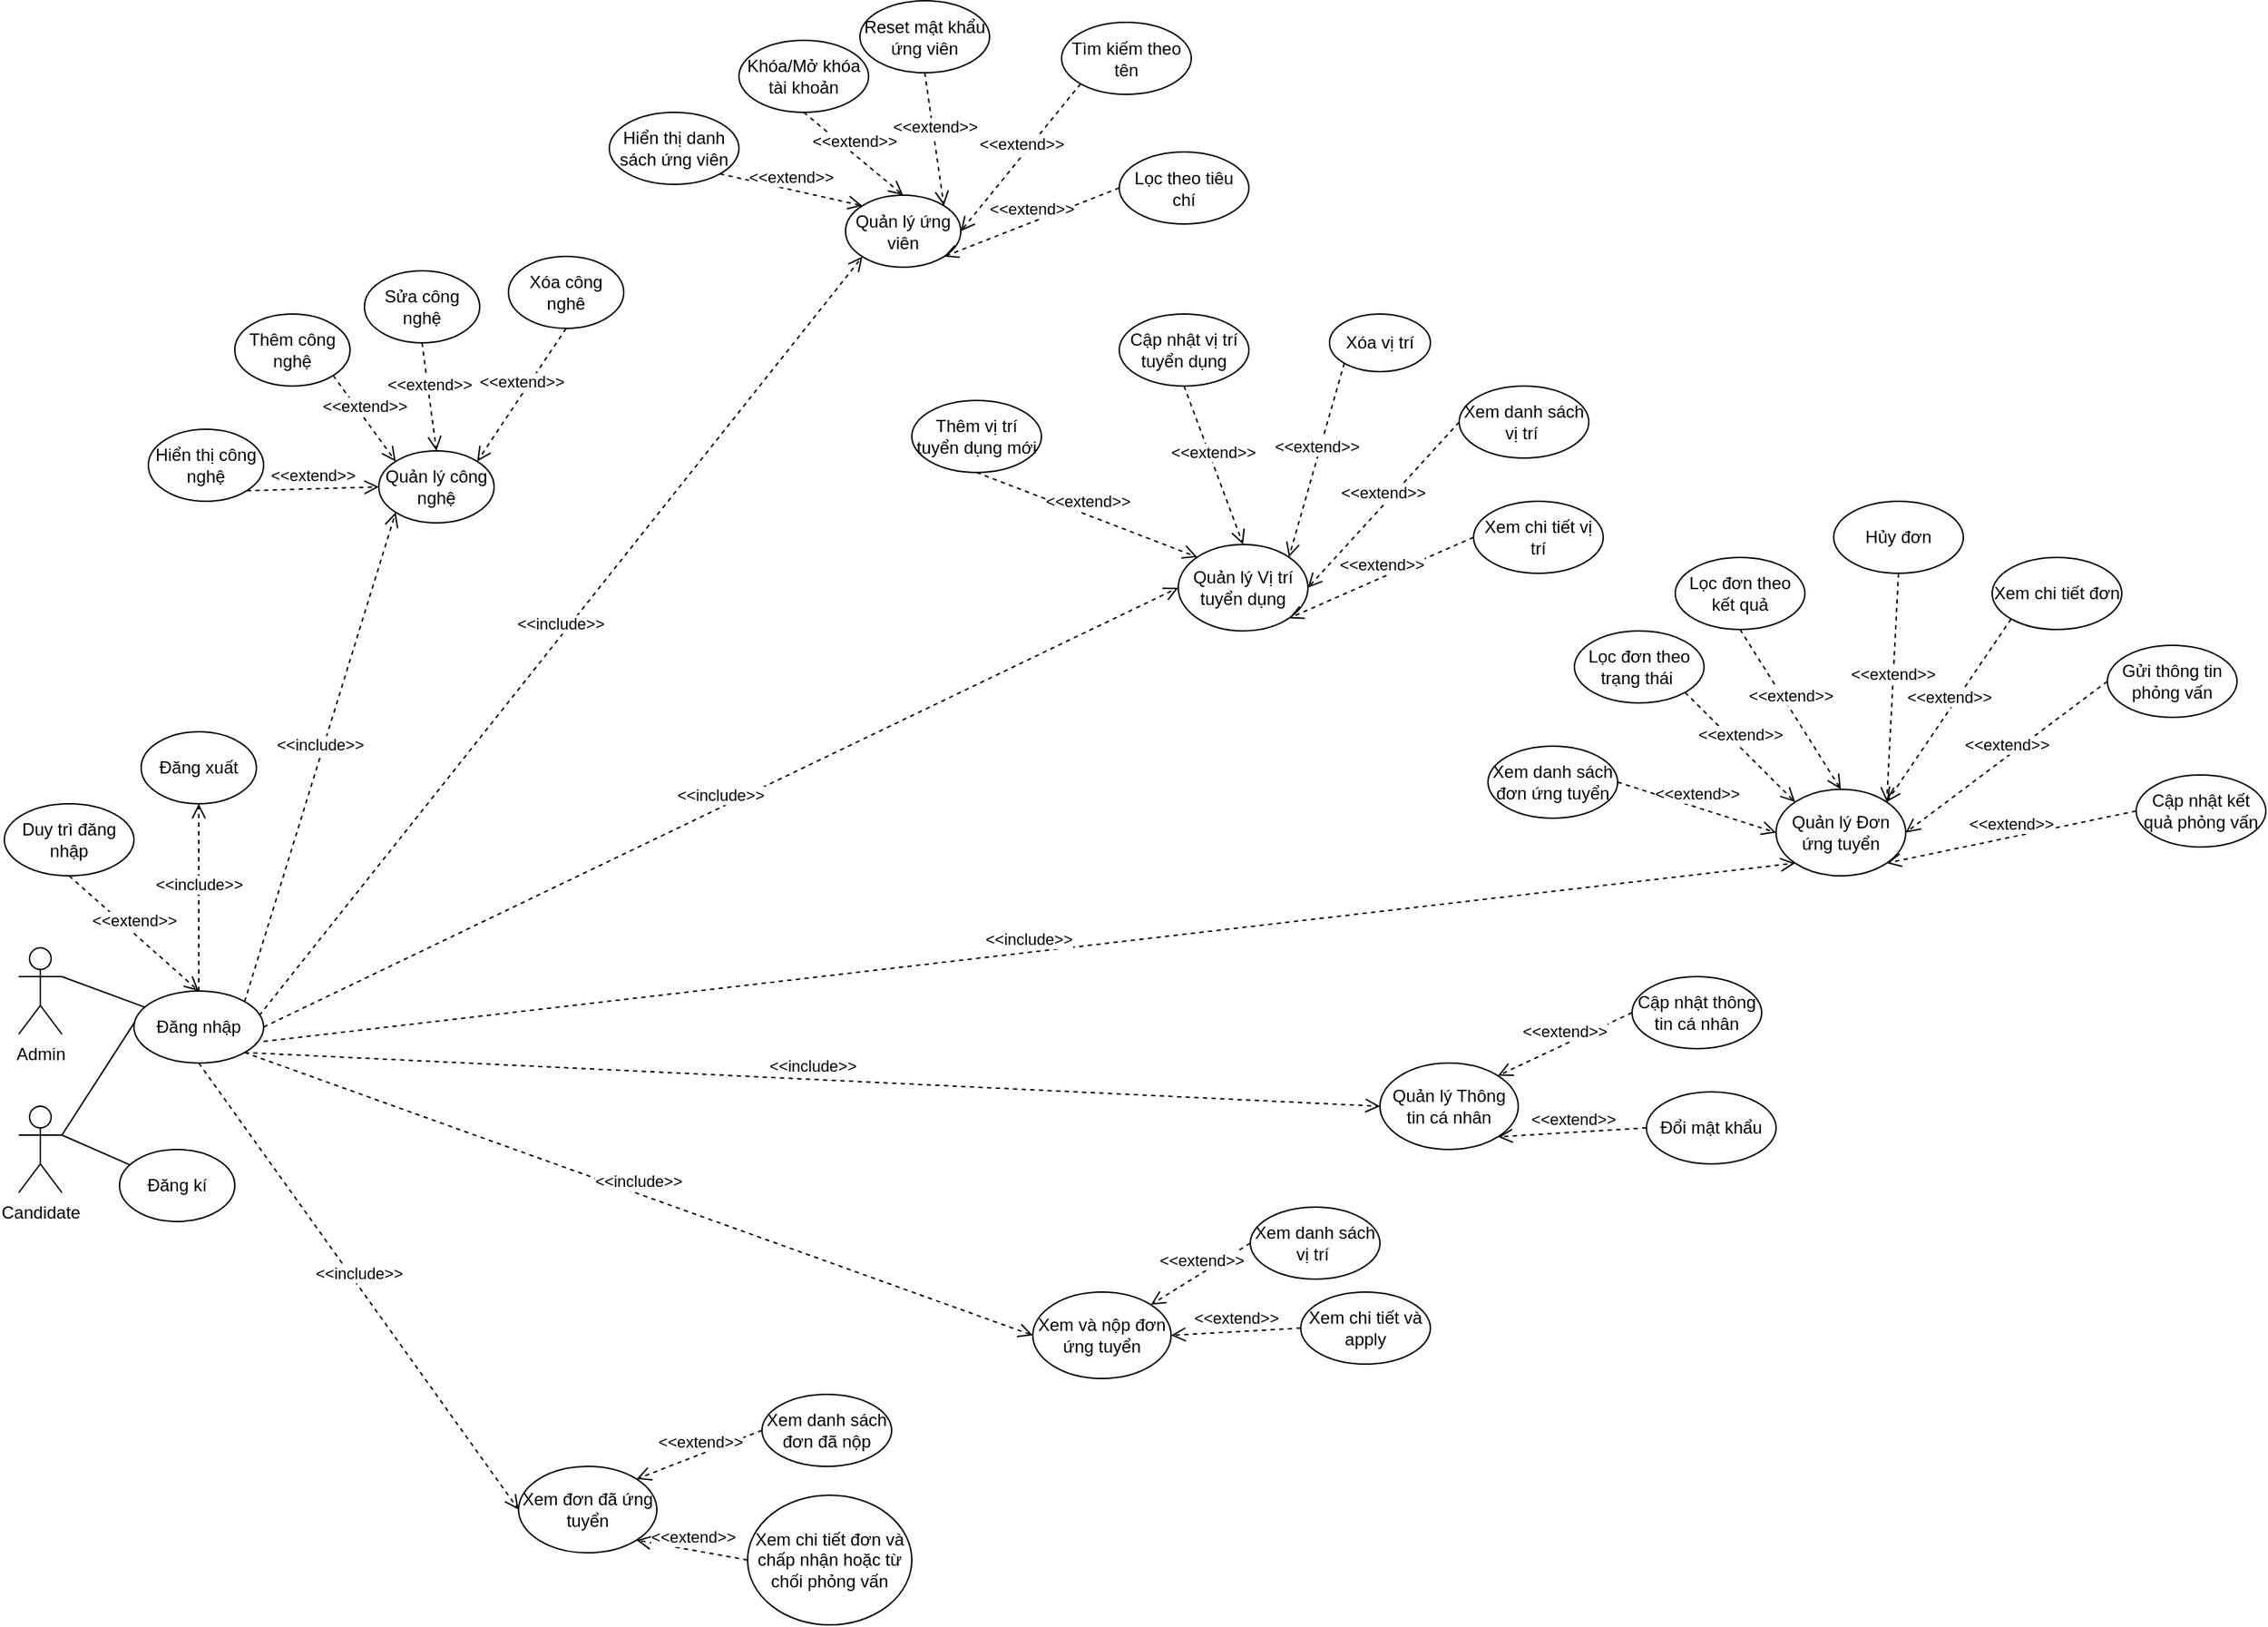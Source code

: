 <mxfile version="26.1.3">
  <diagram name="Trang-1" id="xoBBmRPmRg8Iq7ulRYkd">
    <mxGraphModel dx="1858" dy="1205" grid="1" gridSize="10" guides="1" tooltips="1" connect="1" arrows="1" fold="1" page="1" pageScale="1" pageWidth="827" pageHeight="1169" math="0" shadow="0">
      <root>
        <mxCell id="0" />
        <mxCell id="1" parent="0" />
        <mxCell id="Ujcci6CN5NVB6QOW8ZXc-1" value="Admin&lt;div&gt;&lt;br&gt;&lt;/div&gt;" style="shape=umlActor;verticalLabelPosition=bottom;verticalAlign=top;html=1;outlineConnect=0;" vertex="1" parent="1">
          <mxGeometry x="30" y="890" width="30" height="60" as="geometry" />
        </mxCell>
        <mxCell id="Ujcci6CN5NVB6QOW8ZXc-2" value="&lt;div&gt;Candidate&lt;/div&gt;" style="shape=umlActor;verticalLabelPosition=bottom;verticalAlign=top;html=1;outlineConnect=0;" vertex="1" parent="1">
          <mxGeometry x="30" y="1000" width="30" height="60" as="geometry" />
        </mxCell>
        <mxCell id="Ujcci6CN5NVB6QOW8ZXc-3" value="" style="endArrow=none;html=1;rounded=0;exitX=1;exitY=0.333;exitDx=0;exitDy=0;exitPerimeter=0;" edge="1" parent="1" source="Ujcci6CN5NVB6QOW8ZXc-2" target="Ujcci6CN5NVB6QOW8ZXc-4">
          <mxGeometry width="50" height="50" relative="1" as="geometry">
            <mxPoint x="170" y="1070" as="sourcePoint" />
            <mxPoint x="110" y="1060" as="targetPoint" />
          </mxGeometry>
        </mxCell>
        <mxCell id="Ujcci6CN5NVB6QOW8ZXc-4" value="Đăng kí" style="ellipse;whiteSpace=wrap;html=1;" vertex="1" parent="1">
          <mxGeometry x="100" y="1030" width="80" height="50" as="geometry" />
        </mxCell>
        <mxCell id="Ujcci6CN5NVB6QOW8ZXc-5" value="" style="endArrow=none;html=1;rounded=0;exitX=1;exitY=0.333;exitDx=0;exitDy=0;exitPerimeter=0;entryX=0.011;entryY=0.416;entryDx=0;entryDy=0;entryPerimeter=0;" edge="1" parent="1" source="Ujcci6CN5NVB6QOW8ZXc-2" target="Ujcci6CN5NVB6QOW8ZXc-7">
          <mxGeometry width="50" height="50" relative="1" as="geometry">
            <mxPoint x="100" y="1010" as="sourcePoint" />
            <mxPoint x="130" y="950" as="targetPoint" />
          </mxGeometry>
        </mxCell>
        <mxCell id="Ujcci6CN5NVB6QOW8ZXc-6" value="" style="endArrow=none;html=1;rounded=0;exitX=1;exitY=0.333;exitDx=0;exitDy=0;exitPerimeter=0;" edge="1" parent="1" source="Ujcci6CN5NVB6QOW8ZXc-1" target="Ujcci6CN5NVB6QOW8ZXc-7">
          <mxGeometry width="50" height="50" relative="1" as="geometry">
            <mxPoint x="70" y="900" as="sourcePoint" />
            <mxPoint x="130" y="950" as="targetPoint" />
          </mxGeometry>
        </mxCell>
        <mxCell id="Ujcci6CN5NVB6QOW8ZXc-7" value="Đăng nhập" style="ellipse;whiteSpace=wrap;html=1;" vertex="1" parent="1">
          <mxGeometry x="110" y="920" width="90" height="50" as="geometry" />
        </mxCell>
        <mxCell id="Ujcci6CN5NVB6QOW8ZXc-8" value="&amp;lt;&amp;lt;extend&amp;gt;&amp;gt;" style="html=1;verticalAlign=bottom;endArrow=open;dashed=1;endSize=8;curved=0;rounded=0;exitX=0.5;exitY=1;exitDx=0;exitDy=0;entryX=0.5;entryY=0;entryDx=0;entryDy=0;" edge="1" parent="1" source="Ujcci6CN5NVB6QOW8ZXc-9" target="Ujcci6CN5NVB6QOW8ZXc-7">
          <mxGeometry relative="1" as="geometry">
            <mxPoint x="150" y="900" as="sourcePoint" />
            <mxPoint x="155" y="810" as="targetPoint" />
          </mxGeometry>
        </mxCell>
        <mxCell id="Ujcci6CN5NVB6QOW8ZXc-9" value="Duy trì đăng nhập" style="ellipse;whiteSpace=wrap;html=1;" vertex="1" parent="1">
          <mxGeometry x="20" y="790" width="90" height="50" as="geometry" />
        </mxCell>
        <mxCell id="Ujcci6CN5NVB6QOW8ZXc-10" value="&amp;lt;&amp;lt;include&amp;gt;&amp;gt;" style="html=1;verticalAlign=bottom;endArrow=open;dashed=1;endSize=8;curved=0;rounded=0;exitX=0.5;exitY=0;exitDx=0;exitDy=0;entryX=0.5;entryY=1;entryDx=0;entryDy=0;" edge="1" parent="1" source="Ujcci6CN5NVB6QOW8ZXc-7" target="Ujcci6CN5NVB6QOW8ZXc-11">
          <mxGeometry relative="1" as="geometry">
            <mxPoint x="160" y="820" as="sourcePoint" />
            <mxPoint x="155" y="800" as="targetPoint" />
          </mxGeometry>
        </mxCell>
        <mxCell id="Ujcci6CN5NVB6QOW8ZXc-11" value="Đăng xuất" style="ellipse;whiteSpace=wrap;html=1;" vertex="1" parent="1">
          <mxGeometry x="115" y="740" width="80" height="50" as="geometry" />
        </mxCell>
        <mxCell id="Ujcci6CN5NVB6QOW8ZXc-13" value="&amp;lt;&amp;lt;include&amp;gt;&amp;gt;" style="html=1;verticalAlign=bottom;endArrow=open;dashed=1;endSize=8;curved=0;rounded=0;exitX=1;exitY=0;exitDx=0;exitDy=0;entryX=0;entryY=1;entryDx=0;entryDy=0;" edge="1" parent="1" source="Ujcci6CN5NVB6QOW8ZXc-7" target="Ujcci6CN5NVB6QOW8ZXc-14">
          <mxGeometry relative="1" as="geometry">
            <mxPoint x="290" y="920" as="sourcePoint" />
            <mxPoint x="380" y="720" as="targetPoint" />
          </mxGeometry>
        </mxCell>
        <mxCell id="Ujcci6CN5NVB6QOW8ZXc-14" value="Quản lý công nghệ" style="ellipse;whiteSpace=wrap;html=1;" vertex="1" parent="1">
          <mxGeometry x="280" y="545" width="80" height="50" as="geometry" />
        </mxCell>
        <mxCell id="Ujcci6CN5NVB6QOW8ZXc-16" value="Thêm công nghệ" style="ellipse;whiteSpace=wrap;html=1;" vertex="1" parent="1">
          <mxGeometry x="180" y="450" width="80" height="50" as="geometry" />
        </mxCell>
        <mxCell id="Ujcci6CN5NVB6QOW8ZXc-17" value="Hiển thị công nghệ" style="ellipse;whiteSpace=wrap;html=1;" vertex="1" parent="1">
          <mxGeometry x="120" y="530" width="80" height="50" as="geometry" />
        </mxCell>
        <mxCell id="Ujcci6CN5NVB6QOW8ZXc-18" value="Sửa công nghệ" style="ellipse;whiteSpace=wrap;html=1;" vertex="1" parent="1">
          <mxGeometry x="270" y="420" width="80" height="50" as="geometry" />
        </mxCell>
        <mxCell id="Ujcci6CN5NVB6QOW8ZXc-19" value="Xóa công nghê" style="ellipse;whiteSpace=wrap;html=1;" vertex="1" parent="1">
          <mxGeometry x="370" y="410" width="80" height="50" as="geometry" />
        </mxCell>
        <mxCell id="Ujcci6CN5NVB6QOW8ZXc-20" value="&amp;lt;&amp;lt;extend&amp;gt;&amp;gt;" style="html=1;verticalAlign=bottom;endArrow=open;dashed=1;endSize=8;curved=0;rounded=0;exitX=1;exitY=1;exitDx=0;exitDy=0;entryX=0;entryY=0.5;entryDx=0;entryDy=0;" edge="1" parent="1" source="Ujcci6CN5NVB6QOW8ZXc-17" target="Ujcci6CN5NVB6QOW8ZXc-14">
          <mxGeometry relative="1" as="geometry">
            <mxPoint x="480" y="595" as="sourcePoint" />
            <mxPoint x="570" y="675" as="targetPoint" />
          </mxGeometry>
        </mxCell>
        <mxCell id="Ujcci6CN5NVB6QOW8ZXc-24" value="&amp;lt;&amp;lt;extend&amp;gt;&amp;gt;" style="html=1;verticalAlign=bottom;endArrow=open;dashed=1;endSize=8;curved=0;rounded=0;entryX=0;entryY=0;entryDx=0;entryDy=0;exitX=1;exitY=1;exitDx=0;exitDy=0;" edge="1" parent="1" source="Ujcci6CN5NVB6QOW8ZXc-16" target="Ujcci6CN5NVB6QOW8ZXc-14">
          <mxGeometry relative="1" as="geometry">
            <mxPoint x="260" y="640" as="sourcePoint" />
            <mxPoint x="392" y="657" as="targetPoint" />
          </mxGeometry>
        </mxCell>
        <mxCell id="Ujcci6CN5NVB6QOW8ZXc-25" value="&amp;lt;&amp;lt;extend&amp;gt;&amp;gt;" style="html=1;verticalAlign=bottom;endArrow=open;dashed=1;endSize=8;curved=0;rounded=0;exitX=0.5;exitY=1;exitDx=0;exitDy=0;entryX=0.5;entryY=0;entryDx=0;entryDy=0;" edge="1" parent="1" source="Ujcci6CN5NVB6QOW8ZXc-18" target="Ujcci6CN5NVB6QOW8ZXc-14">
          <mxGeometry relative="1" as="geometry">
            <mxPoint x="298" y="513" as="sourcePoint" />
            <mxPoint x="380" y="580" as="targetPoint" />
          </mxGeometry>
        </mxCell>
        <mxCell id="Ujcci6CN5NVB6QOW8ZXc-26" value="&amp;lt;&amp;lt;extend&amp;gt;&amp;gt;" style="html=1;verticalAlign=bottom;endArrow=open;dashed=1;endSize=8;curved=0;rounded=0;entryX=1;entryY=0;entryDx=0;entryDy=0;exitX=0.5;exitY=1;exitDx=0;exitDy=0;" edge="1" parent="1" source="Ujcci6CN5NVB6QOW8ZXc-19" target="Ujcci6CN5NVB6QOW8ZXc-14">
          <mxGeometry relative="1" as="geometry">
            <mxPoint x="308" y="523" as="sourcePoint" />
            <mxPoint x="400" y="630" as="targetPoint" />
          </mxGeometry>
        </mxCell>
        <mxCell id="Ujcci6CN5NVB6QOW8ZXc-27" value="Quản lý ứng viên" style="ellipse;whiteSpace=wrap;html=1;" vertex="1" parent="1">
          <mxGeometry x="604" y="367.5" width="80" height="50" as="geometry" />
        </mxCell>
        <mxCell id="Ujcci6CN5NVB6QOW8ZXc-28" value="&amp;lt;&amp;lt;include&amp;gt;&amp;gt;" style="html=1;verticalAlign=bottom;endArrow=open;dashed=1;endSize=8;curved=0;rounded=0;exitX=1;exitY=0;exitDx=0;exitDy=0;entryX=0;entryY=1;entryDx=0;entryDy=0;" edge="1" parent="1" target="Ujcci6CN5NVB6QOW8ZXc-27">
          <mxGeometry relative="1" as="geometry">
            <mxPoint x="197" y="937" as="sourcePoint" />
            <mxPoint x="392" y="703" as="targetPoint" />
          </mxGeometry>
        </mxCell>
        <mxCell id="Ujcci6CN5NVB6QOW8ZXc-29" value="Hiển thị danh sách ứng viên" style="ellipse;whiteSpace=wrap;html=1;" vertex="1" parent="1">
          <mxGeometry x="440" y="310" width="90" height="50" as="geometry" />
        </mxCell>
        <mxCell id="Ujcci6CN5NVB6QOW8ZXc-30" value="Khóa/Mở khóa tài khoản" style="ellipse;whiteSpace=wrap;html=1;" vertex="1" parent="1">
          <mxGeometry x="530" y="260" width="90" height="50" as="geometry" />
        </mxCell>
        <mxCell id="Ujcci6CN5NVB6QOW8ZXc-31" value="Lọc theo tiêu chí" style="ellipse;whiteSpace=wrap;html=1;" vertex="1" parent="1">
          <mxGeometry x="794" y="337.5" width="90" height="50" as="geometry" />
        </mxCell>
        <mxCell id="Ujcci6CN5NVB6QOW8ZXc-32" value="Reset mật khẩu ứng viên" style="ellipse;whiteSpace=wrap;html=1;" vertex="1" parent="1">
          <mxGeometry x="614" y="232.5" width="90" height="50" as="geometry" />
        </mxCell>
        <mxCell id="Ujcci6CN5NVB6QOW8ZXc-33" value="Tìm kiếm theo tên" style="ellipse;whiteSpace=wrap;html=1;" vertex="1" parent="1">
          <mxGeometry x="754" y="247.5" width="90" height="50" as="geometry" />
        </mxCell>
        <mxCell id="Ujcci6CN5NVB6QOW8ZXc-34" value="&amp;lt;&amp;lt;extend&amp;gt;&amp;gt;" style="html=1;verticalAlign=bottom;endArrow=open;dashed=1;endSize=8;curved=0;rounded=0;entryX=0;entryY=0;entryDx=0;entryDy=0;exitX=1;exitY=1;exitDx=0;exitDy=0;" edge="1" parent="1" source="Ujcci6CN5NVB6QOW8ZXc-29" target="Ujcci6CN5NVB6QOW8ZXc-27">
          <mxGeometry relative="1" as="geometry">
            <mxPoint x="584" y="257.5" as="sourcePoint" />
            <mxPoint x="512" y="364.5" as="targetPoint" />
          </mxGeometry>
        </mxCell>
        <mxCell id="Ujcci6CN5NVB6QOW8ZXc-35" value="&amp;lt;&amp;lt;extend&amp;gt;&amp;gt;" style="html=1;verticalAlign=bottom;endArrow=open;dashed=1;endSize=8;curved=0;rounded=0;entryX=0.5;entryY=0;entryDx=0;entryDy=0;exitX=0.5;exitY=1;exitDx=0;exitDy=0;" edge="1" parent="1" source="Ujcci6CN5NVB6QOW8ZXc-30" target="Ujcci6CN5NVB6QOW8ZXc-27">
          <mxGeometry relative="1" as="geometry">
            <mxPoint x="594" y="267.5" as="sourcePoint" />
            <mxPoint x="522" y="374.5" as="targetPoint" />
          </mxGeometry>
        </mxCell>
        <mxCell id="Ujcci6CN5NVB6QOW8ZXc-36" value="&amp;lt;&amp;lt;extend&amp;gt;&amp;gt;" style="html=1;verticalAlign=bottom;endArrow=open;dashed=1;endSize=8;curved=0;rounded=0;entryX=1;entryY=0;entryDx=0;entryDy=0;exitX=0.5;exitY=1;exitDx=0;exitDy=0;" edge="1" parent="1" source="Ujcci6CN5NVB6QOW8ZXc-32" target="Ujcci6CN5NVB6QOW8ZXc-27">
          <mxGeometry relative="1" as="geometry">
            <mxPoint x="604" y="277.5" as="sourcePoint" />
            <mxPoint x="532" y="384.5" as="targetPoint" />
          </mxGeometry>
        </mxCell>
        <mxCell id="Ujcci6CN5NVB6QOW8ZXc-37" value="&amp;lt;&amp;lt;extend&amp;gt;&amp;gt;" style="html=1;verticalAlign=bottom;endArrow=open;dashed=1;endSize=8;curved=0;rounded=0;entryX=1;entryY=0.5;entryDx=0;entryDy=0;exitX=0;exitY=1;exitDx=0;exitDy=0;" edge="1" parent="1" source="Ujcci6CN5NVB6QOW8ZXc-33" target="Ujcci6CN5NVB6QOW8ZXc-27">
          <mxGeometry relative="1" as="geometry">
            <mxPoint x="614" y="287.5" as="sourcePoint" />
            <mxPoint x="542" y="394.5" as="targetPoint" />
          </mxGeometry>
        </mxCell>
        <mxCell id="Ujcci6CN5NVB6QOW8ZXc-38" value="&amp;lt;&amp;lt;extend&amp;gt;&amp;gt;" style="html=1;verticalAlign=bottom;endArrow=open;dashed=1;endSize=8;curved=0;rounded=0;entryX=1;entryY=1;entryDx=0;entryDy=0;exitX=0;exitY=0.5;exitDx=0;exitDy=0;" edge="1" parent="1" source="Ujcci6CN5NVB6QOW8ZXc-31" target="Ujcci6CN5NVB6QOW8ZXc-27">
          <mxGeometry relative="1" as="geometry">
            <mxPoint x="624" y="297.5" as="sourcePoint" />
            <mxPoint x="552" y="404.5" as="targetPoint" />
          </mxGeometry>
        </mxCell>
        <mxCell id="Ujcci6CN5NVB6QOW8ZXc-39" value="Quản lý Vị trí tuyển dụng" style="ellipse;whiteSpace=wrap;html=1;" vertex="1" parent="1">
          <mxGeometry x="835" y="610" width="90" height="60" as="geometry" />
        </mxCell>
        <mxCell id="Ujcci6CN5NVB6QOW8ZXc-40" value="&amp;lt;&amp;lt;include&amp;gt;&amp;gt;" style="html=1;verticalAlign=bottom;endArrow=open;dashed=1;endSize=8;curved=0;rounded=0;entryX=0;entryY=0.5;entryDx=0;entryDy=0;" edge="1" parent="1" target="Ujcci6CN5NVB6QOW8ZXc-39">
          <mxGeometry relative="1" as="geometry">
            <mxPoint x="200" y="945" as="sourcePoint" />
            <mxPoint x="520" y="825" as="targetPoint" />
          </mxGeometry>
        </mxCell>
        <mxCell id="Ujcci6CN5NVB6QOW8ZXc-41" value="Thêm vị trí tuyển dụng mới" style="ellipse;whiteSpace=wrap;html=1;" vertex="1" parent="1">
          <mxGeometry x="650" y="510" width="90" height="50" as="geometry" />
        </mxCell>
        <mxCell id="Ujcci6CN5NVB6QOW8ZXc-42" value="Cập nhật vị trí tuyển dụng" style="ellipse;whiteSpace=wrap;html=1;" vertex="1" parent="1">
          <mxGeometry x="794" y="450" width="90" height="50" as="geometry" />
        </mxCell>
        <mxCell id="Ujcci6CN5NVB6QOW8ZXc-43" value="Xóa vị trí" style="ellipse;whiteSpace=wrap;html=1;" vertex="1" parent="1">
          <mxGeometry x="940" y="450" width="70" height="40" as="geometry" />
        </mxCell>
        <mxCell id="Ujcci6CN5NVB6QOW8ZXc-44" value="Xem danh sách vị trí&amp;nbsp;" style="ellipse;whiteSpace=wrap;html=1;" vertex="1" parent="1">
          <mxGeometry x="1030" y="500" width="90" height="50" as="geometry" />
        </mxCell>
        <mxCell id="Ujcci6CN5NVB6QOW8ZXc-45" value="Xem chi tiết vị trí" style="ellipse;whiteSpace=wrap;html=1;" vertex="1" parent="1">
          <mxGeometry x="1040" y="580" width="90" height="50" as="geometry" />
        </mxCell>
        <mxCell id="Ujcci6CN5NVB6QOW8ZXc-46" value="&amp;lt;&amp;lt;extend&amp;gt;&amp;gt;" style="html=1;verticalAlign=bottom;endArrow=open;dashed=1;endSize=8;curved=0;rounded=0;entryX=0;entryY=0;entryDx=0;entryDy=0;exitX=0.5;exitY=1;exitDx=0;exitDy=0;" edge="1" parent="1" source="Ujcci6CN5NVB6QOW8ZXc-41" target="Ujcci6CN5NVB6QOW8ZXc-39">
          <mxGeometry relative="1" as="geometry">
            <mxPoint x="805" y="480" as="sourcePoint" />
            <mxPoint x="860" y="540" as="targetPoint" />
          </mxGeometry>
        </mxCell>
        <mxCell id="Ujcci6CN5NVB6QOW8ZXc-47" value="&amp;lt;&amp;lt;extend&amp;gt;&amp;gt;" style="html=1;verticalAlign=bottom;endArrow=open;dashed=1;endSize=8;curved=0;rounded=0;exitX=0.5;exitY=1;exitDx=0;exitDy=0;entryX=0.5;entryY=0;entryDx=0;entryDy=0;" edge="1" parent="1" source="Ujcci6CN5NVB6QOW8ZXc-42" target="Ujcci6CN5NVB6QOW8ZXc-39">
          <mxGeometry relative="1" as="geometry">
            <mxPoint x="785" y="670" as="sourcePoint" />
            <mxPoint x="920" y="680" as="targetPoint" />
          </mxGeometry>
        </mxCell>
        <mxCell id="Ujcci6CN5NVB6QOW8ZXc-48" value="&amp;lt;&amp;lt;extend&amp;gt;&amp;gt;" style="html=1;verticalAlign=bottom;endArrow=open;dashed=1;endSize=8;curved=0;rounded=0;entryX=1;entryY=0;entryDx=0;entryDy=0;exitX=0;exitY=1;exitDx=0;exitDy=0;" edge="1" parent="1" source="Ujcci6CN5NVB6QOW8ZXc-43" target="Ujcci6CN5NVB6QOW8ZXc-39">
          <mxGeometry relative="1" as="geometry">
            <mxPoint x="795" y="680" as="sourcePoint" />
            <mxPoint x="863" y="719" as="targetPoint" />
          </mxGeometry>
        </mxCell>
        <mxCell id="Ujcci6CN5NVB6QOW8ZXc-49" value="&amp;lt;&amp;lt;extend&amp;gt;&amp;gt;" style="html=1;verticalAlign=bottom;endArrow=open;dashed=1;endSize=8;curved=0;rounded=0;entryX=1;entryY=0.5;entryDx=0;entryDy=0;exitX=0;exitY=0.5;exitDx=0;exitDy=0;" edge="1" parent="1" source="Ujcci6CN5NVB6QOW8ZXc-44" target="Ujcci6CN5NVB6QOW8ZXc-39">
          <mxGeometry relative="1" as="geometry">
            <mxPoint x="805" y="690" as="sourcePoint" />
            <mxPoint x="873" y="729" as="targetPoint" />
          </mxGeometry>
        </mxCell>
        <mxCell id="Ujcci6CN5NVB6QOW8ZXc-50" value="&amp;lt;&amp;lt;extend&amp;gt;&amp;gt;" style="html=1;verticalAlign=bottom;endArrow=open;dashed=1;endSize=8;curved=0;rounded=0;entryX=1;entryY=1;entryDx=0;entryDy=0;exitX=0;exitY=0.5;exitDx=0;exitDy=0;" edge="1" parent="1" source="Ujcci6CN5NVB6QOW8ZXc-45" target="Ujcci6CN5NVB6QOW8ZXc-39">
          <mxGeometry relative="1" as="geometry">
            <mxPoint x="815" y="700" as="sourcePoint" />
            <mxPoint x="883" y="739" as="targetPoint" />
          </mxGeometry>
        </mxCell>
        <mxCell id="Ujcci6CN5NVB6QOW8ZXc-51" value="Quản lý Đơn ứng tuyển" style="ellipse;whiteSpace=wrap;html=1;" vertex="1" parent="1">
          <mxGeometry x="1250" y="780" width="90" height="60" as="geometry" />
        </mxCell>
        <mxCell id="Ujcci6CN5NVB6QOW8ZXc-52" value="&amp;lt;&amp;lt;include&amp;gt;&amp;gt;" style="html=1;verticalAlign=bottom;endArrow=open;dashed=1;endSize=8;curved=0;rounded=0;entryX=0;entryY=1;entryDx=0;entryDy=0;" edge="1" parent="1" target="Ujcci6CN5NVB6QOW8ZXc-51">
          <mxGeometry relative="1" as="geometry">
            <mxPoint x="200" y="955" as="sourcePoint" />
            <mxPoint x="1358" y="910" as="targetPoint" />
          </mxGeometry>
        </mxCell>
        <mxCell id="Ujcci6CN5NVB6QOW8ZXc-53" value="Hủy đơn" style="ellipse;whiteSpace=wrap;html=1;" vertex="1" parent="1">
          <mxGeometry x="1290" y="580" width="90" height="50" as="geometry" />
        </mxCell>
        <mxCell id="Ujcci6CN5NVB6QOW8ZXc-54" value="Lọc đơn theo kết quả" style="ellipse;whiteSpace=wrap;html=1;" vertex="1" parent="1">
          <mxGeometry x="1180" y="619" width="90" height="50" as="geometry" />
        </mxCell>
        <mxCell id="Ujcci6CN5NVB6QOW8ZXc-55" value="Xem chi tiết đơn" style="ellipse;whiteSpace=wrap;html=1;" vertex="1" parent="1">
          <mxGeometry x="1400" y="619" width="90" height="50" as="geometry" />
        </mxCell>
        <mxCell id="Ujcci6CN5NVB6QOW8ZXc-56" value="Gửi thông tin phỏng vấn" style="ellipse;whiteSpace=wrap;html=1;" vertex="1" parent="1">
          <mxGeometry x="1480" y="680" width="90" height="50" as="geometry" />
        </mxCell>
        <mxCell id="Ujcci6CN5NVB6QOW8ZXc-57" value="Lọc đơn theo trạng thái&amp;nbsp;" style="ellipse;whiteSpace=wrap;html=1;" vertex="1" parent="1">
          <mxGeometry x="1110" y="670" width="90" height="50" as="geometry" />
        </mxCell>
        <mxCell id="Ujcci6CN5NVB6QOW8ZXc-58" value="Xem danh sách đơn ứng tuyển" style="ellipse;whiteSpace=wrap;html=1;" vertex="1" parent="1">
          <mxGeometry x="1050" y="750" width="90" height="50" as="geometry" />
        </mxCell>
        <mxCell id="Ujcci6CN5NVB6QOW8ZXc-59" value="Cập nhật kết quả phỏng vấn" style="ellipse;whiteSpace=wrap;html=1;" vertex="1" parent="1">
          <mxGeometry x="1500" y="770" width="90" height="50" as="geometry" />
        </mxCell>
        <mxCell id="Ujcci6CN5NVB6QOW8ZXc-61" value="&amp;lt;&amp;lt;extend&amp;gt;&amp;gt;" style="html=1;verticalAlign=bottom;endArrow=open;dashed=1;endSize=8;curved=0;rounded=0;entryX=0;entryY=0.5;entryDx=0;entryDy=0;exitX=1;exitY=0.5;exitDx=0;exitDy=0;" edge="1" parent="1" source="Ujcci6CN5NVB6QOW8ZXc-58" target="Ujcci6CN5NVB6QOW8ZXc-51">
          <mxGeometry relative="1" as="geometry">
            <mxPoint x="605" y="630" as="sourcePoint" />
            <mxPoint x="758" y="689" as="targetPoint" />
          </mxGeometry>
        </mxCell>
        <mxCell id="Ujcci6CN5NVB6QOW8ZXc-62" value="&amp;lt;&amp;lt;extend&amp;gt;&amp;gt;" style="html=1;verticalAlign=bottom;endArrow=open;dashed=1;endSize=8;curved=0;rounded=0;entryX=0;entryY=0;entryDx=0;entryDy=0;exitX=1;exitY=1;exitDx=0;exitDy=0;" edge="1" parent="1" source="Ujcci6CN5NVB6QOW8ZXc-57" target="Ujcci6CN5NVB6QOW8ZXc-51">
          <mxGeometry relative="1" as="geometry">
            <mxPoint x="1150" y="750" as="sourcePoint" />
            <mxPoint x="1273" y="799" as="targetPoint" />
          </mxGeometry>
        </mxCell>
        <mxCell id="Ujcci6CN5NVB6QOW8ZXc-63" value="&amp;lt;&amp;lt;extend&amp;gt;&amp;gt;" style="html=1;verticalAlign=bottom;endArrow=open;dashed=1;endSize=8;curved=0;rounded=0;entryX=0.5;entryY=0;entryDx=0;entryDy=0;exitX=0.5;exitY=1;exitDx=0;exitDy=0;" edge="1" parent="1" source="Ujcci6CN5NVB6QOW8ZXc-54" target="Ujcci6CN5NVB6QOW8ZXc-51">
          <mxGeometry relative="1" as="geometry">
            <mxPoint x="1160" y="760" as="sourcePoint" />
            <mxPoint x="1283" y="809" as="targetPoint" />
          </mxGeometry>
        </mxCell>
        <mxCell id="Ujcci6CN5NVB6QOW8ZXc-64" value="&amp;lt;&amp;lt;extend&amp;gt;&amp;gt;" style="html=1;verticalAlign=bottom;endArrow=open;dashed=1;endSize=8;curved=0;rounded=0;entryX=1;entryY=0;entryDx=0;entryDy=0;exitX=0.5;exitY=1;exitDx=0;exitDy=0;" edge="1" parent="1" source="Ujcci6CN5NVB6QOW8ZXc-53" target="Ujcci6CN5NVB6QOW8ZXc-51">
          <mxGeometry relative="1" as="geometry">
            <mxPoint x="1325" y="655" as="sourcePoint" />
            <mxPoint x="1293" y="819" as="targetPoint" />
          </mxGeometry>
        </mxCell>
        <mxCell id="Ujcci6CN5NVB6QOW8ZXc-65" value="&amp;lt;&amp;lt;extend&amp;gt;&amp;gt;" style="html=1;verticalAlign=bottom;endArrow=open;dashed=1;endSize=8;curved=0;rounded=0;entryX=1;entryY=0;entryDx=0;entryDy=0;exitX=0;exitY=1;exitDx=0;exitDy=0;" edge="1" parent="1" source="Ujcci6CN5NVB6QOW8ZXc-55" target="Ujcci6CN5NVB6QOW8ZXc-51">
          <mxGeometry relative="1" as="geometry">
            <mxPoint x="1180" y="780" as="sourcePoint" />
            <mxPoint x="1303" y="829" as="targetPoint" />
          </mxGeometry>
        </mxCell>
        <mxCell id="Ujcci6CN5NVB6QOW8ZXc-66" value="&amp;lt;&amp;lt;extend&amp;gt;&amp;gt;" style="html=1;verticalAlign=bottom;endArrow=open;dashed=1;endSize=8;curved=0;rounded=0;exitX=0;exitY=0.5;exitDx=0;exitDy=0;" edge="1" parent="1" source="Ujcci6CN5NVB6QOW8ZXc-56">
          <mxGeometry relative="1" as="geometry">
            <mxPoint x="1190" y="790" as="sourcePoint" />
            <mxPoint x="1340" y="810" as="targetPoint" />
          </mxGeometry>
        </mxCell>
        <mxCell id="Ujcci6CN5NVB6QOW8ZXc-67" value="&amp;lt;&amp;lt;extend&amp;gt;&amp;gt;" style="html=1;verticalAlign=bottom;endArrow=open;dashed=1;endSize=8;curved=0;rounded=0;exitX=0;exitY=0.5;exitDx=0;exitDy=0;entryX=1;entryY=1;entryDx=0;entryDy=0;" edge="1" parent="1" source="Ujcci6CN5NVB6QOW8ZXc-59" target="Ujcci6CN5NVB6QOW8ZXc-51">
          <mxGeometry relative="1" as="geometry">
            <mxPoint x="1200" y="800" as="sourcePoint" />
            <mxPoint x="1340" y="830" as="targetPoint" />
          </mxGeometry>
        </mxCell>
        <mxCell id="Ujcci6CN5NVB6QOW8ZXc-68" value="Quản lý Thông tin cá nhân" style="ellipse;whiteSpace=wrap;html=1;" vertex="1" parent="1">
          <mxGeometry x="975" y="970" width="96" height="60" as="geometry" />
        </mxCell>
        <mxCell id="Ujcci6CN5NVB6QOW8ZXc-69" value="&amp;lt;&amp;lt;include&amp;gt;&amp;gt;" style="html=1;verticalAlign=bottom;endArrow=open;dashed=1;endSize=8;curved=0;rounded=0;entryX=0;entryY=0.5;entryDx=0;entryDy=0;exitX=1;exitY=1;exitDx=0;exitDy=0;" edge="1" parent="1" source="Ujcci6CN5NVB6QOW8ZXc-7" target="Ujcci6CN5NVB6QOW8ZXc-68">
          <mxGeometry relative="1" as="geometry">
            <mxPoint x="210" y="965" as="sourcePoint" />
            <mxPoint x="1373" y="781" as="targetPoint" />
          </mxGeometry>
        </mxCell>
        <mxCell id="Ujcci6CN5NVB6QOW8ZXc-70" value="Cập nhật thông tin cá nhân" style="ellipse;whiteSpace=wrap;html=1;" vertex="1" parent="1">
          <mxGeometry x="1150" y="910" width="90" height="50" as="geometry" />
        </mxCell>
        <mxCell id="Ujcci6CN5NVB6QOW8ZXc-71" value="Đổi mật khẩu" style="ellipse;whiteSpace=wrap;html=1;" vertex="1" parent="1">
          <mxGeometry x="1160" y="990" width="90" height="50" as="geometry" />
        </mxCell>
        <mxCell id="Ujcci6CN5NVB6QOW8ZXc-72" value="&amp;lt;&amp;lt;extend&amp;gt;&amp;gt;" style="html=1;verticalAlign=bottom;endArrow=open;dashed=1;endSize=8;curved=0;rounded=0;entryX=1;entryY=0;entryDx=0;entryDy=0;exitX=0;exitY=0.5;exitDx=0;exitDy=0;" edge="1" parent="1" source="Ujcci6CN5NVB6QOW8ZXc-70" target="Ujcci6CN5NVB6QOW8ZXc-68">
          <mxGeometry relative="1" as="geometry">
            <mxPoint x="755" y="600" as="sourcePoint" />
            <mxPoint x="908" y="659" as="targetPoint" />
          </mxGeometry>
        </mxCell>
        <mxCell id="Ujcci6CN5NVB6QOW8ZXc-73" value="&amp;lt;&amp;lt;extend&amp;gt;&amp;gt;" style="html=1;verticalAlign=bottom;endArrow=open;dashed=1;endSize=8;curved=0;rounded=0;entryX=1;entryY=1;entryDx=0;entryDy=0;exitX=0;exitY=0.5;exitDx=0;exitDy=0;" edge="1" parent="1" source="Ujcci6CN5NVB6QOW8ZXc-71" target="Ujcci6CN5NVB6QOW8ZXc-68">
          <mxGeometry relative="1" as="geometry">
            <mxPoint x="1160" y="945" as="sourcePoint" />
            <mxPoint x="1067" y="989" as="targetPoint" />
          </mxGeometry>
        </mxCell>
        <mxCell id="Ujcci6CN5NVB6QOW8ZXc-75" value="Xem và nộp đơn ứng tuyển" style="ellipse;whiteSpace=wrap;html=1;" vertex="1" parent="1">
          <mxGeometry x="734" y="1129" width="96" height="60" as="geometry" />
        </mxCell>
        <mxCell id="Ujcci6CN5NVB6QOW8ZXc-76" value="&amp;lt;&amp;lt;include&amp;gt;&amp;gt;" style="html=1;verticalAlign=bottom;endArrow=open;dashed=1;endSize=8;curved=0;rounded=0;entryX=0;entryY=0.5;entryDx=0;entryDy=0;exitX=1;exitY=1;exitDx=0;exitDy=0;" edge="1" parent="1" source="Ujcci6CN5NVB6QOW8ZXc-7" target="Ujcci6CN5NVB6QOW8ZXc-75">
          <mxGeometry relative="1" as="geometry">
            <mxPoint x="197" y="973" as="sourcePoint" />
            <mxPoint x="935" y="980" as="targetPoint" />
          </mxGeometry>
        </mxCell>
        <mxCell id="Ujcci6CN5NVB6QOW8ZXc-77" value="Xem danh sách vị trí&amp;nbsp;" style="ellipse;whiteSpace=wrap;html=1;" vertex="1" parent="1">
          <mxGeometry x="885" y="1070" width="90" height="50" as="geometry" />
        </mxCell>
        <mxCell id="Ujcci6CN5NVB6QOW8ZXc-78" value="Xem chi tiết và apply" style="ellipse;whiteSpace=wrap;html=1;" vertex="1" parent="1">
          <mxGeometry x="920" y="1129" width="90" height="50" as="geometry" />
        </mxCell>
        <mxCell id="Ujcci6CN5NVB6QOW8ZXc-79" value="&amp;lt;&amp;lt;extend&amp;gt;&amp;gt;" style="html=1;verticalAlign=bottom;endArrow=open;dashed=1;endSize=8;curved=0;rounded=0;entryX=1;entryY=0;entryDx=0;entryDy=0;exitX=0;exitY=0.5;exitDx=0;exitDy=0;" edge="1" parent="1" source="Ujcci6CN5NVB6QOW8ZXc-77" target="Ujcci6CN5NVB6QOW8ZXc-75">
          <mxGeometry relative="1" as="geometry">
            <mxPoint x="1170" y="1015" as="sourcePoint" />
            <mxPoint x="1067" y="1021" as="targetPoint" />
          </mxGeometry>
        </mxCell>
        <mxCell id="Ujcci6CN5NVB6QOW8ZXc-80" value="&amp;lt;&amp;lt;extend&amp;gt;&amp;gt;" style="html=1;verticalAlign=bottom;endArrow=open;dashed=1;endSize=8;curved=0;rounded=0;entryX=1;entryY=0.5;entryDx=0;entryDy=0;exitX=0;exitY=0.5;exitDx=0;exitDy=0;" edge="1" parent="1" source="Ujcci6CN5NVB6QOW8ZXc-78" target="Ujcci6CN5NVB6QOW8ZXc-75">
          <mxGeometry relative="1" as="geometry">
            <mxPoint x="1180" y="1025" as="sourcePoint" />
            <mxPoint x="1077" y="1031" as="targetPoint" />
          </mxGeometry>
        </mxCell>
        <mxCell id="Ujcci6CN5NVB6QOW8ZXc-81" value="Xem đơn đã ứng tuyển" style="ellipse;whiteSpace=wrap;html=1;" vertex="1" parent="1">
          <mxGeometry x="377" y="1250" width="96" height="60" as="geometry" />
        </mxCell>
        <mxCell id="Ujcci6CN5NVB6QOW8ZXc-83" value="&amp;lt;&amp;lt;include&amp;gt;&amp;gt;" style="html=1;verticalAlign=bottom;endArrow=open;dashed=1;endSize=8;curved=0;rounded=0;entryX=0;entryY=0.5;entryDx=0;entryDy=0;exitX=0.5;exitY=1;exitDx=0;exitDy=0;" edge="1" parent="1" source="Ujcci6CN5NVB6QOW8ZXc-7" target="Ujcci6CN5NVB6QOW8ZXc-81">
          <mxGeometry relative="1" as="geometry">
            <mxPoint x="197" y="973" as="sourcePoint" />
            <mxPoint x="1160" y="1069" as="targetPoint" />
          </mxGeometry>
        </mxCell>
        <mxCell id="Ujcci6CN5NVB6QOW8ZXc-84" value="Xem danh sách đơn đã nộp" style="ellipse;whiteSpace=wrap;html=1;" vertex="1" parent="1">
          <mxGeometry x="546" y="1200" width="90" height="50" as="geometry" />
        </mxCell>
        <mxCell id="Ujcci6CN5NVB6QOW8ZXc-85" value="Xem chi tiết đơn và chấp nhận hoặc từ chối phỏng vấn" style="ellipse;whiteSpace=wrap;html=1;" vertex="1" parent="1">
          <mxGeometry x="536" y="1270" width="114" height="90" as="geometry" />
        </mxCell>
        <mxCell id="Ujcci6CN5NVB6QOW8ZXc-86" value="&amp;lt;&amp;lt;extend&amp;gt;&amp;gt;" style="html=1;verticalAlign=bottom;endArrow=open;dashed=1;endSize=8;curved=0;rounded=0;entryX=1;entryY=0;entryDx=0;entryDy=0;exitX=0;exitY=0.5;exitDx=0;exitDy=0;" edge="1" parent="1" source="Ujcci6CN5NVB6QOW8ZXc-84" target="Ujcci6CN5NVB6QOW8ZXc-81">
          <mxGeometry relative="1" as="geometry">
            <mxPoint x="661" y="1055" as="sourcePoint" />
            <mxPoint x="592" y="1098" as="targetPoint" />
          </mxGeometry>
        </mxCell>
        <mxCell id="Ujcci6CN5NVB6QOW8ZXc-87" value="&amp;lt;&amp;lt;extend&amp;gt;&amp;gt;" style="html=1;verticalAlign=bottom;endArrow=open;dashed=1;endSize=8;curved=0;rounded=0;entryX=1;entryY=1;entryDx=0;entryDy=0;exitX=0;exitY=0.5;exitDx=0;exitDy=0;" edge="1" parent="1" source="Ujcci6CN5NVB6QOW8ZXc-85" target="Ujcci6CN5NVB6QOW8ZXc-81">
          <mxGeometry relative="1" as="geometry">
            <mxPoint x="556" y="1235" as="sourcePoint" />
            <mxPoint x="469" y="1269" as="targetPoint" />
          </mxGeometry>
        </mxCell>
      </root>
    </mxGraphModel>
  </diagram>
</mxfile>
